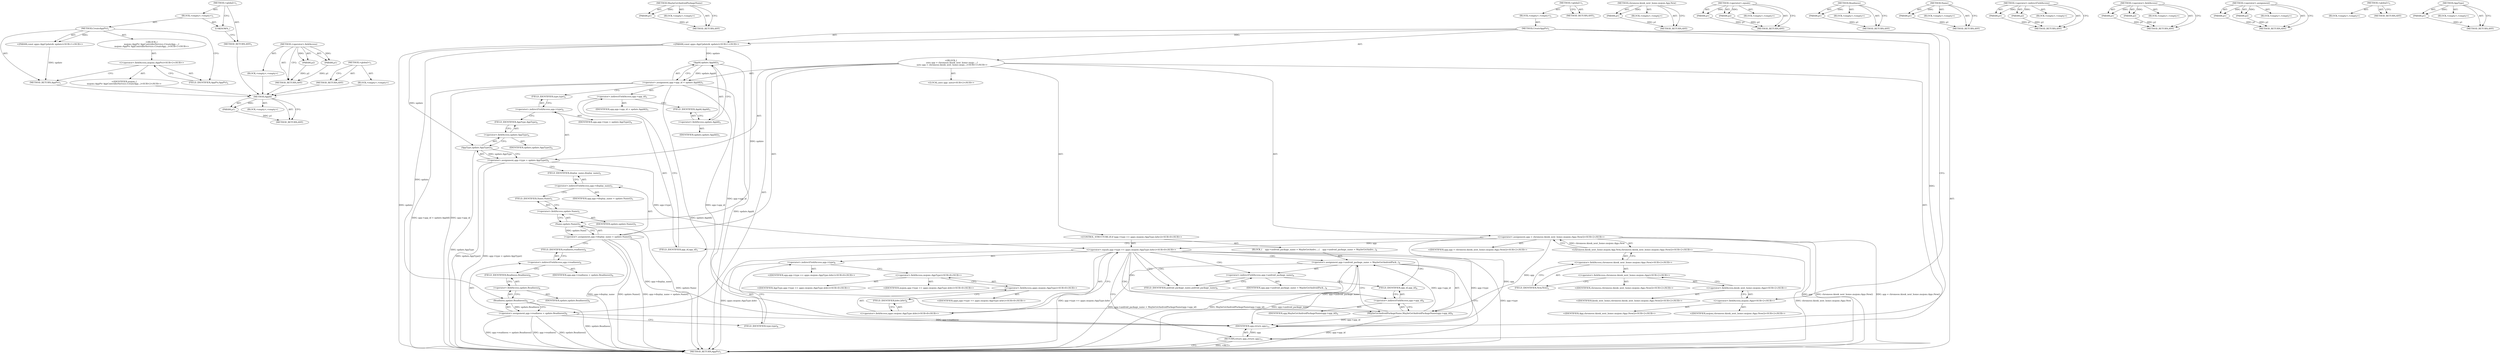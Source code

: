 digraph "&lt;global&gt;" {
vulnerable_127 [label=<(METHOD,AppId)>];
vulnerable_128 [label=<(PARAM,p1)>];
vulnerable_129 [label=<(BLOCK,&lt;empty&gt;,&lt;empty&gt;)>];
vulnerable_130 [label=<(METHOD_RETURN,ANY)>];
vulnerable_148 [label=<(METHOD,MaybeGetAndroidPackageName)>];
vulnerable_149 [label=<(PARAM,p1)>];
vulnerable_150 [label=<(BLOCK,&lt;empty&gt;,&lt;empty&gt;)>];
vulnerable_151 [label=<(METHOD_RETURN,ANY)>];
vulnerable_6 [label=<(METHOD,&lt;global&gt;)<SUB>1</SUB>>];
vulnerable_7 [label=<(BLOCK,&lt;empty&gt;,&lt;empty&gt;)<SUB>1</SUB>>];
vulnerable_8 [label=<(METHOD,CreateAppPtr)<SUB>1</SUB>>];
vulnerable_9 [label="<(PARAM,const apps::AppUpdate&amp; update)<SUB>1</SUB>>"];
vulnerable_10 [label="<(BLOCK,{
   auto app = chromeos::kiosk_next_home::mojo...,{
   auto app = chromeos::kiosk_next_home::mojo...)<SUB>1</SUB>>"];
vulnerable_11 [label="<(LOCAL,auto app: auto)<SUB>2</SUB>>"];
vulnerable_12 [label="<(&lt;operator&gt;.assignment,app = chromeos::kiosk_next_home::mojom::App::New())<SUB>2</SUB>>"];
vulnerable_13 [label="<(IDENTIFIER,app,app = chromeos::kiosk_next_home::mojom::App::New())<SUB>2</SUB>>"];
vulnerable_14 [label="<(chromeos.kiosk_next_home.mojom.App.New,chromeos::kiosk_next_home::mojom::App::New())<SUB>2</SUB>>"];
vulnerable_15 [label="<(&lt;operator&gt;.fieldAccess,chromeos::kiosk_next_home::mojom::App::New)<SUB>2</SUB>>"];
vulnerable_16 [label="<(&lt;operator&gt;.fieldAccess,chromeos::kiosk_next_home::mojom::App)<SUB>2</SUB>>"];
vulnerable_17 [label="<(IDENTIFIER,chromeos,chromeos::kiosk_next_home::mojom::App::New())<SUB>2</SUB>>"];
vulnerable_18 [label="<(&lt;operator&gt;.fieldAccess,kiosk_next_home::mojom::App)<SUB>2</SUB>>"];
vulnerable_19 [label="<(IDENTIFIER,kiosk_next_home,chromeos::kiosk_next_home::mojom::App::New())<SUB>2</SUB>>"];
vulnerable_20 [label="<(&lt;operator&gt;.fieldAccess,mojom::App)<SUB>2</SUB>>"];
vulnerable_21 [label="<(IDENTIFIER,mojom,chromeos::kiosk_next_home::mojom::App::New())<SUB>2</SUB>>"];
vulnerable_22 [label="<(IDENTIFIER,App,chromeos::kiosk_next_home::mojom::App::New())<SUB>2</SUB>>"];
vulnerable_23 [label=<(FIELD_IDENTIFIER,New,New)<SUB>2</SUB>>];
vulnerable_24 [label=<(&lt;operator&gt;.assignment,app-&gt;app_id = update.AppId())<SUB>3</SUB>>];
vulnerable_25 [label=<(&lt;operator&gt;.indirectFieldAccess,app-&gt;app_id)<SUB>3</SUB>>];
vulnerable_26 [label=<(IDENTIFIER,app,app-&gt;app_id = update.AppId())<SUB>3</SUB>>];
vulnerable_27 [label=<(FIELD_IDENTIFIER,app_id,app_id)<SUB>3</SUB>>];
vulnerable_28 [label=<(AppId,update.AppId())<SUB>3</SUB>>];
vulnerable_29 [label=<(&lt;operator&gt;.fieldAccess,update.AppId)<SUB>3</SUB>>];
vulnerable_30 [label=<(IDENTIFIER,update,update.AppId())<SUB>3</SUB>>];
vulnerable_31 [label=<(FIELD_IDENTIFIER,AppId,AppId)<SUB>3</SUB>>];
vulnerable_32 [label=<(&lt;operator&gt;.assignment,app-&gt;type = update.AppType())<SUB>4</SUB>>];
vulnerable_33 [label=<(&lt;operator&gt;.indirectFieldAccess,app-&gt;type)<SUB>4</SUB>>];
vulnerable_34 [label=<(IDENTIFIER,app,app-&gt;type = update.AppType())<SUB>4</SUB>>];
vulnerable_35 [label=<(FIELD_IDENTIFIER,type,type)<SUB>4</SUB>>];
vulnerable_36 [label=<(AppType,update.AppType())<SUB>4</SUB>>];
vulnerable_37 [label=<(&lt;operator&gt;.fieldAccess,update.AppType)<SUB>4</SUB>>];
vulnerable_38 [label=<(IDENTIFIER,update,update.AppType())<SUB>4</SUB>>];
vulnerable_39 [label=<(FIELD_IDENTIFIER,AppType,AppType)<SUB>4</SUB>>];
vulnerable_40 [label=<(&lt;operator&gt;.assignment,app-&gt;display_name = update.Name())<SUB>5</SUB>>];
vulnerable_41 [label=<(&lt;operator&gt;.indirectFieldAccess,app-&gt;display_name)<SUB>5</SUB>>];
vulnerable_42 [label=<(IDENTIFIER,app,app-&gt;display_name = update.Name())<SUB>5</SUB>>];
vulnerable_43 [label=<(FIELD_IDENTIFIER,display_name,display_name)<SUB>5</SUB>>];
vulnerable_44 [label=<(Name,update.Name())<SUB>5</SUB>>];
vulnerable_45 [label=<(&lt;operator&gt;.fieldAccess,update.Name)<SUB>5</SUB>>];
vulnerable_46 [label=<(IDENTIFIER,update,update.Name())<SUB>5</SUB>>];
vulnerable_47 [label=<(FIELD_IDENTIFIER,Name,Name)<SUB>5</SUB>>];
vulnerable_48 [label=<(&lt;operator&gt;.assignment,app-&gt;readiness = update.Readiness())<SUB>6</SUB>>];
vulnerable_49 [label=<(&lt;operator&gt;.indirectFieldAccess,app-&gt;readiness)<SUB>6</SUB>>];
vulnerable_50 [label=<(IDENTIFIER,app,app-&gt;readiness = update.Readiness())<SUB>6</SUB>>];
vulnerable_51 [label=<(FIELD_IDENTIFIER,readiness,readiness)<SUB>6</SUB>>];
vulnerable_52 [label=<(Readiness,update.Readiness())<SUB>6</SUB>>];
vulnerable_53 [label=<(&lt;operator&gt;.fieldAccess,update.Readiness)<SUB>6</SUB>>];
vulnerable_54 [label=<(IDENTIFIER,update,update.Readiness())<SUB>6</SUB>>];
vulnerable_55 [label=<(FIELD_IDENTIFIER,Readiness,Readiness)<SUB>6</SUB>>];
vulnerable_56 [label="<(CONTROL_STRUCTURE,IF,if (app-&gt;type == apps::mojom::AppType::kArc))<SUB>8</SUB>>"];
vulnerable_57 [label="<(&lt;operator&gt;.equals,app-&gt;type == apps::mojom::AppType::kArc)<SUB>8</SUB>>"];
vulnerable_58 [label=<(&lt;operator&gt;.indirectFieldAccess,app-&gt;type)<SUB>8</SUB>>];
vulnerable_59 [label="<(IDENTIFIER,app,app-&gt;type == apps::mojom::AppType::kArc)<SUB>8</SUB>>"];
vulnerable_60 [label=<(FIELD_IDENTIFIER,type,type)<SUB>8</SUB>>];
vulnerable_61 [label="<(&lt;operator&gt;.fieldAccess,apps::mojom::AppType::kArc)<SUB>8</SUB>>"];
vulnerable_62 [label="<(&lt;operator&gt;.fieldAccess,apps::mojom::AppType)<SUB>8</SUB>>"];
vulnerable_63 [label="<(IDENTIFIER,apps,app-&gt;type == apps::mojom::AppType::kArc)<SUB>8</SUB>>"];
vulnerable_64 [label="<(&lt;operator&gt;.fieldAccess,mojom::AppType)<SUB>8</SUB>>"];
vulnerable_65 [label="<(IDENTIFIER,mojom,app-&gt;type == apps::mojom::AppType::kArc)<SUB>8</SUB>>"];
vulnerable_66 [label="<(IDENTIFIER,AppType,app-&gt;type == apps::mojom::AppType::kArc)<SUB>8</SUB>>"];
vulnerable_67 [label=<(FIELD_IDENTIFIER,kArc,kArc)<SUB>8</SUB>>];
vulnerable_68 [label=<(BLOCK,{
    app-&gt;android_package_name = MaybeGetAndro...,{
    app-&gt;android_package_name = MaybeGetAndro...)<SUB>8</SUB>>];
vulnerable_69 [label=<(&lt;operator&gt;.assignment,app-&gt;android_package_name = MaybeGetAndroidPack...)<SUB>9</SUB>>];
vulnerable_70 [label=<(&lt;operator&gt;.indirectFieldAccess,app-&gt;android_package_name)<SUB>9</SUB>>];
vulnerable_71 [label=<(IDENTIFIER,app,app-&gt;android_package_name = MaybeGetAndroidPack...)<SUB>9</SUB>>];
vulnerable_72 [label=<(FIELD_IDENTIFIER,android_package_name,android_package_name)<SUB>9</SUB>>];
vulnerable_73 [label=<(MaybeGetAndroidPackageName,MaybeGetAndroidPackageName(app-&gt;app_id))<SUB>9</SUB>>];
vulnerable_74 [label=<(&lt;operator&gt;.indirectFieldAccess,app-&gt;app_id)<SUB>9</SUB>>];
vulnerable_75 [label=<(IDENTIFIER,app,MaybeGetAndroidPackageName(app-&gt;app_id))<SUB>9</SUB>>];
vulnerable_76 [label=<(FIELD_IDENTIFIER,app_id,app_id)<SUB>9</SUB>>];
vulnerable_77 [label=<(RETURN,return app;,return app;)<SUB>11</SUB>>];
vulnerable_78 [label=<(IDENTIFIER,app,return app;)<SUB>11</SUB>>];
vulnerable_79 [label=<(METHOD_RETURN,AppPtr)<SUB>1</SUB>>];
vulnerable_81 [label=<(METHOD_RETURN,ANY)<SUB>1</SUB>>];
vulnerable_113 [label=<(METHOD,chromeos.kiosk_next_home.mojom.App.New)>];
vulnerable_114 [label=<(PARAM,p1)>];
vulnerable_115 [label=<(BLOCK,&lt;empty&gt;,&lt;empty&gt;)>];
vulnerable_116 [label=<(METHOD_RETURN,ANY)>];
vulnerable_143 [label=<(METHOD,&lt;operator&gt;.equals)>];
vulnerable_144 [label=<(PARAM,p1)>];
vulnerable_145 [label=<(PARAM,p2)>];
vulnerable_146 [label=<(BLOCK,&lt;empty&gt;,&lt;empty&gt;)>];
vulnerable_147 [label=<(METHOD_RETURN,ANY)>];
vulnerable_139 [label=<(METHOD,Readiness)>];
vulnerable_140 [label=<(PARAM,p1)>];
vulnerable_141 [label=<(BLOCK,&lt;empty&gt;,&lt;empty&gt;)>];
vulnerable_142 [label=<(METHOD_RETURN,ANY)>];
vulnerable_135 [label=<(METHOD,Name)>];
vulnerable_136 [label=<(PARAM,p1)>];
vulnerable_137 [label=<(BLOCK,&lt;empty&gt;,&lt;empty&gt;)>];
vulnerable_138 [label=<(METHOD_RETURN,ANY)>];
vulnerable_122 [label=<(METHOD,&lt;operator&gt;.indirectFieldAccess)>];
vulnerable_123 [label=<(PARAM,p1)>];
vulnerable_124 [label=<(PARAM,p2)>];
vulnerable_125 [label=<(BLOCK,&lt;empty&gt;,&lt;empty&gt;)>];
vulnerable_126 [label=<(METHOD_RETURN,ANY)>];
vulnerable_117 [label=<(METHOD,&lt;operator&gt;.fieldAccess)>];
vulnerable_118 [label=<(PARAM,p1)>];
vulnerable_119 [label=<(PARAM,p2)>];
vulnerable_120 [label=<(BLOCK,&lt;empty&gt;,&lt;empty&gt;)>];
vulnerable_121 [label=<(METHOD_RETURN,ANY)>];
vulnerable_108 [label=<(METHOD,&lt;operator&gt;.assignment)>];
vulnerable_109 [label=<(PARAM,p1)>];
vulnerable_110 [label=<(PARAM,p2)>];
vulnerable_111 [label=<(BLOCK,&lt;empty&gt;,&lt;empty&gt;)>];
vulnerable_112 [label=<(METHOD_RETURN,ANY)>];
vulnerable_102 [label=<(METHOD,&lt;global&gt;)<SUB>1</SUB>>];
vulnerable_103 [label=<(BLOCK,&lt;empty&gt;,&lt;empty&gt;)>];
vulnerable_104 [label=<(METHOD_RETURN,ANY)>];
vulnerable_131 [label=<(METHOD,AppType)>];
vulnerable_132 [label=<(PARAM,p1)>];
vulnerable_133 [label=<(BLOCK,&lt;empty&gt;,&lt;empty&gt;)>];
vulnerable_134 [label=<(METHOD_RETURN,ANY)>];
fixed_6 [label=<(METHOD,&lt;global&gt;)<SUB>1</SUB>>];
fixed_7 [label=<(BLOCK,&lt;empty&gt;,&lt;empty&gt;)<SUB>1</SUB>>];
fixed_8 [label=<(METHOD,CreateAppPtr)<SUB>1</SUB>>];
fixed_9 [label="<(PARAM,const apps::AppUpdate&amp; update)<SUB>1</SUB>>"];
fixed_10 [label="<(BLOCK,{
mojom::AppPtr AppControllerService::CreateApp...,{
mojom::AppPtr AppControllerService::CreateApp...)<SUB>1</SUB>>"];
fixed_11 [label="<(&lt;operator&gt;.fieldAccess,mojom::AppPtr)<SUB>2</SUB>>"];
fixed_12 [label="<(IDENTIFIER,mojom,{
mojom::AppPtr AppControllerService::CreateApp...)<SUB>2</SUB>>"];
fixed_13 [label=<(FIELD_IDENTIFIER,AppPtr,AppPtr)<SUB>2</SUB>>];
fixed_14 [label=<(METHOD_RETURN,AppPtr)<SUB>1</SUB>>];
fixed_16 [label=<(UNKNOWN,,)>];
fixed_17 [label=<(METHOD_RETURN,ANY)<SUB>1</SUB>>];
fixed_34 [label=<(METHOD,&lt;operator&gt;.fieldAccess)>];
fixed_35 [label=<(PARAM,p1)>];
fixed_36 [label=<(PARAM,p2)>];
fixed_37 [label=<(BLOCK,&lt;empty&gt;,&lt;empty&gt;)>];
fixed_38 [label=<(METHOD_RETURN,ANY)>];
fixed_28 [label=<(METHOD,&lt;global&gt;)<SUB>1</SUB>>];
fixed_29 [label=<(BLOCK,&lt;empty&gt;,&lt;empty&gt;)>];
fixed_30 [label=<(METHOD_RETURN,ANY)>];
vulnerable_127 -> vulnerable_128  [key=0, label="AST: "];
vulnerable_127 -> vulnerable_128  [key=1, label="DDG: "];
vulnerable_127 -> vulnerable_129  [key=0, label="AST: "];
vulnerable_127 -> vulnerable_130  [key=0, label="AST: "];
vulnerable_127 -> vulnerable_130  [key=1, label="CFG: "];
vulnerable_128 -> vulnerable_130  [key=0, label="DDG: p1"];
vulnerable_148 -> vulnerable_149  [key=0, label="AST: "];
vulnerable_148 -> vulnerable_149  [key=1, label="DDG: "];
vulnerable_148 -> vulnerable_150  [key=0, label="AST: "];
vulnerable_148 -> vulnerable_151  [key=0, label="AST: "];
vulnerable_148 -> vulnerable_151  [key=1, label="CFG: "];
vulnerable_149 -> vulnerable_151  [key=0, label="DDG: p1"];
vulnerable_6 -> vulnerable_7  [key=0, label="AST: "];
vulnerable_6 -> vulnerable_81  [key=0, label="AST: "];
vulnerable_6 -> vulnerable_81  [key=1, label="CFG: "];
vulnerable_7 -> vulnerable_8  [key=0, label="AST: "];
vulnerable_8 -> vulnerable_9  [key=0, label="AST: "];
vulnerable_8 -> vulnerable_9  [key=1, label="DDG: "];
vulnerable_8 -> vulnerable_10  [key=0, label="AST: "];
vulnerable_8 -> vulnerable_79  [key=0, label="AST: "];
vulnerable_8 -> vulnerable_20  [key=0, label="CFG: "];
vulnerable_8 -> vulnerable_78  [key=0, label="DDG: "];
vulnerable_9 -> vulnerable_79  [key=0, label="DDG: update"];
vulnerable_9 -> vulnerable_28  [key=0, label="DDG: update"];
vulnerable_9 -> vulnerable_36  [key=0, label="DDG: update"];
vulnerable_9 -> vulnerable_44  [key=0, label="DDG: update"];
vulnerable_9 -> vulnerable_52  [key=0, label="DDG: update"];
vulnerable_10 -> vulnerable_11  [key=0, label="AST: "];
vulnerable_10 -> vulnerable_12  [key=0, label="AST: "];
vulnerable_10 -> vulnerable_24  [key=0, label="AST: "];
vulnerable_10 -> vulnerable_32  [key=0, label="AST: "];
vulnerable_10 -> vulnerable_40  [key=0, label="AST: "];
vulnerable_10 -> vulnerable_48  [key=0, label="AST: "];
vulnerable_10 -> vulnerable_56  [key=0, label="AST: "];
vulnerable_10 -> vulnerable_77  [key=0, label="AST: "];
vulnerable_12 -> vulnerable_13  [key=0, label="AST: "];
vulnerable_12 -> vulnerable_14  [key=0, label="AST: "];
vulnerable_12 -> vulnerable_27  [key=0, label="CFG: "];
vulnerable_12 -> vulnerable_79  [key=0, label="DDG: app"];
vulnerable_12 -> vulnerable_79  [key=1, label="DDG: chromeos::kiosk_next_home::mojom::App::New()"];
vulnerable_12 -> vulnerable_79  [key=2, label="DDG: app = chromeos::kiosk_next_home::mojom::App::New()"];
vulnerable_12 -> vulnerable_78  [key=0, label="DDG: app"];
vulnerable_12 -> vulnerable_57  [key=0, label="DDG: app"];
vulnerable_12 -> vulnerable_73  [key=0, label="DDG: app"];
vulnerable_14 -> vulnerable_15  [key=0, label="AST: "];
vulnerable_14 -> vulnerable_12  [key=0, label="CFG: "];
vulnerable_14 -> vulnerable_12  [key=1, label="DDG: chromeos::kiosk_next_home::mojom::App::New"];
vulnerable_14 -> vulnerable_79  [key=0, label="DDG: chromeos::kiosk_next_home::mojom::App::New"];
vulnerable_15 -> vulnerable_16  [key=0, label="AST: "];
vulnerable_15 -> vulnerable_23  [key=0, label="AST: "];
vulnerable_15 -> vulnerable_14  [key=0, label="CFG: "];
vulnerable_16 -> vulnerable_17  [key=0, label="AST: "];
vulnerable_16 -> vulnerable_18  [key=0, label="AST: "];
vulnerable_16 -> vulnerable_23  [key=0, label="CFG: "];
vulnerable_18 -> vulnerable_19  [key=0, label="AST: "];
vulnerable_18 -> vulnerable_20  [key=0, label="AST: "];
vulnerable_18 -> vulnerable_16  [key=0, label="CFG: "];
vulnerable_20 -> vulnerable_21  [key=0, label="AST: "];
vulnerable_20 -> vulnerable_22  [key=0, label="AST: "];
vulnerable_20 -> vulnerable_18  [key=0, label="CFG: "];
vulnerable_23 -> vulnerable_15  [key=0, label="CFG: "];
vulnerable_24 -> vulnerable_25  [key=0, label="AST: "];
vulnerable_24 -> vulnerable_28  [key=0, label="AST: "];
vulnerable_24 -> vulnerable_35  [key=0, label="CFG: "];
vulnerable_24 -> vulnerable_79  [key=0, label="DDG: app-&gt;app_id"];
vulnerable_24 -> vulnerable_79  [key=1, label="DDG: update.AppId()"];
vulnerable_24 -> vulnerable_79  [key=2, label="DDG: app-&gt;app_id = update.AppId()"];
vulnerable_24 -> vulnerable_78  [key=0, label="DDG: app-&gt;app_id"];
vulnerable_24 -> vulnerable_73  [key=0, label="DDG: app-&gt;app_id"];
vulnerable_25 -> vulnerable_26  [key=0, label="AST: "];
vulnerable_25 -> vulnerable_27  [key=0, label="AST: "];
vulnerable_25 -> vulnerable_31  [key=0, label="CFG: "];
vulnerable_27 -> vulnerable_25  [key=0, label="CFG: "];
vulnerable_28 -> vulnerable_29  [key=0, label="AST: "];
vulnerable_28 -> vulnerable_24  [key=0, label="CFG: "];
vulnerable_28 -> vulnerable_24  [key=1, label="DDG: update.AppId"];
vulnerable_28 -> vulnerable_79  [key=0, label="DDG: update.AppId"];
vulnerable_29 -> vulnerable_30  [key=0, label="AST: "];
vulnerable_29 -> vulnerable_31  [key=0, label="AST: "];
vulnerable_29 -> vulnerable_28  [key=0, label="CFG: "];
vulnerable_31 -> vulnerable_29  [key=0, label="CFG: "];
vulnerable_32 -> vulnerable_33  [key=0, label="AST: "];
vulnerable_32 -> vulnerable_36  [key=0, label="AST: "];
vulnerable_32 -> vulnerable_43  [key=0, label="CFG: "];
vulnerable_32 -> vulnerable_79  [key=0, label="DDG: update.AppType()"];
vulnerable_32 -> vulnerable_79  [key=1, label="DDG: app-&gt;type = update.AppType()"];
vulnerable_32 -> vulnerable_57  [key=0, label="DDG: app-&gt;type"];
vulnerable_33 -> vulnerable_34  [key=0, label="AST: "];
vulnerable_33 -> vulnerable_35  [key=0, label="AST: "];
vulnerable_33 -> vulnerable_39  [key=0, label="CFG: "];
vulnerable_35 -> vulnerable_33  [key=0, label="CFG: "];
vulnerable_36 -> vulnerable_37  [key=0, label="AST: "];
vulnerable_36 -> vulnerable_32  [key=0, label="CFG: "];
vulnerable_36 -> vulnerable_32  [key=1, label="DDG: update.AppType"];
vulnerable_36 -> vulnerable_79  [key=0, label="DDG: update.AppType"];
vulnerable_37 -> vulnerable_38  [key=0, label="AST: "];
vulnerable_37 -> vulnerable_39  [key=0, label="AST: "];
vulnerable_37 -> vulnerable_36  [key=0, label="CFG: "];
vulnerable_39 -> vulnerable_37  [key=0, label="CFG: "];
vulnerable_40 -> vulnerable_41  [key=0, label="AST: "];
vulnerable_40 -> vulnerable_44  [key=0, label="AST: "];
vulnerable_40 -> vulnerable_51  [key=0, label="CFG: "];
vulnerable_40 -> vulnerable_79  [key=0, label="DDG: app-&gt;display_name"];
vulnerable_40 -> vulnerable_79  [key=1, label="DDG: update.Name()"];
vulnerable_40 -> vulnerable_79  [key=2, label="DDG: app-&gt;display_name = update.Name()"];
vulnerable_40 -> vulnerable_78  [key=0, label="DDG: app-&gt;display_name"];
vulnerable_41 -> vulnerable_42  [key=0, label="AST: "];
vulnerable_41 -> vulnerable_43  [key=0, label="AST: "];
vulnerable_41 -> vulnerable_47  [key=0, label="CFG: "];
vulnerable_43 -> vulnerable_41  [key=0, label="CFG: "];
vulnerable_44 -> vulnerable_45  [key=0, label="AST: "];
vulnerable_44 -> vulnerable_40  [key=0, label="CFG: "];
vulnerable_44 -> vulnerable_40  [key=1, label="DDG: update.Name"];
vulnerable_44 -> vulnerable_79  [key=0, label="DDG: update.Name"];
vulnerable_45 -> vulnerable_46  [key=0, label="AST: "];
vulnerable_45 -> vulnerable_47  [key=0, label="AST: "];
vulnerable_45 -> vulnerable_44  [key=0, label="CFG: "];
vulnerable_47 -> vulnerable_45  [key=0, label="CFG: "];
vulnerable_48 -> vulnerable_49  [key=0, label="AST: "];
vulnerable_48 -> vulnerable_52  [key=0, label="AST: "];
vulnerable_48 -> vulnerable_60  [key=0, label="CFG: "];
vulnerable_48 -> vulnerable_79  [key=0, label="DDG: app-&gt;readiness"];
vulnerable_48 -> vulnerable_79  [key=1, label="DDG: update.Readiness()"];
vulnerable_48 -> vulnerable_79  [key=2, label="DDG: app-&gt;readiness = update.Readiness()"];
vulnerable_48 -> vulnerable_78  [key=0, label="DDG: app-&gt;readiness"];
vulnerable_49 -> vulnerable_50  [key=0, label="AST: "];
vulnerable_49 -> vulnerable_51  [key=0, label="AST: "];
vulnerable_49 -> vulnerable_55  [key=0, label="CFG: "];
vulnerable_51 -> vulnerable_49  [key=0, label="CFG: "];
vulnerable_52 -> vulnerable_53  [key=0, label="AST: "];
vulnerable_52 -> vulnerable_48  [key=0, label="CFG: "];
vulnerable_52 -> vulnerable_48  [key=1, label="DDG: update.Readiness"];
vulnerable_52 -> vulnerable_79  [key=0, label="DDG: update.Readiness"];
vulnerable_53 -> vulnerable_54  [key=0, label="AST: "];
vulnerable_53 -> vulnerable_55  [key=0, label="AST: "];
vulnerable_53 -> vulnerable_52  [key=0, label="CFG: "];
vulnerable_55 -> vulnerable_53  [key=0, label="CFG: "];
vulnerable_56 -> vulnerable_57  [key=0, label="AST: "];
vulnerable_56 -> vulnerable_68  [key=0, label="AST: "];
vulnerable_57 -> vulnerable_58  [key=0, label="AST: "];
vulnerable_57 -> vulnerable_61  [key=0, label="AST: "];
vulnerable_57 -> vulnerable_72  [key=0, label="CFG: "];
vulnerable_57 -> vulnerable_72  [key=1, label="CDG: "];
vulnerable_57 -> vulnerable_77  [key=0, label="CFG: "];
vulnerable_57 -> vulnerable_79  [key=0, label="DDG: app-&gt;type"];
vulnerable_57 -> vulnerable_79  [key=1, label="DDG: apps::mojom::AppType::kArc"];
vulnerable_57 -> vulnerable_79  [key=2, label="DDG: app-&gt;type == apps::mojom::AppType::kArc"];
vulnerable_57 -> vulnerable_78  [key=0, label="DDG: app-&gt;type"];
vulnerable_57 -> vulnerable_76  [key=0, label="CDG: "];
vulnerable_57 -> vulnerable_69  [key=0, label="CDG: "];
vulnerable_57 -> vulnerable_73  [key=0, label="CDG: "];
vulnerable_57 -> vulnerable_70  [key=0, label="CDG: "];
vulnerable_57 -> vulnerable_74  [key=0, label="CDG: "];
vulnerable_58 -> vulnerable_59  [key=0, label="AST: "];
vulnerable_58 -> vulnerable_60  [key=0, label="AST: "];
vulnerable_58 -> vulnerable_64  [key=0, label="CFG: "];
vulnerable_60 -> vulnerable_58  [key=0, label="CFG: "];
vulnerable_61 -> vulnerable_62  [key=0, label="AST: "];
vulnerable_61 -> vulnerable_67  [key=0, label="AST: "];
vulnerable_61 -> vulnerable_57  [key=0, label="CFG: "];
vulnerable_62 -> vulnerable_63  [key=0, label="AST: "];
vulnerable_62 -> vulnerable_64  [key=0, label="AST: "];
vulnerable_62 -> vulnerable_67  [key=0, label="CFG: "];
vulnerable_64 -> vulnerable_65  [key=0, label="AST: "];
vulnerable_64 -> vulnerable_66  [key=0, label="AST: "];
vulnerable_64 -> vulnerable_62  [key=0, label="CFG: "];
vulnerable_67 -> vulnerable_61  [key=0, label="CFG: "];
vulnerable_68 -> vulnerable_69  [key=0, label="AST: "];
vulnerable_69 -> vulnerable_70  [key=0, label="AST: "];
vulnerable_69 -> vulnerable_73  [key=0, label="AST: "];
vulnerable_69 -> vulnerable_77  [key=0, label="CFG: "];
vulnerable_69 -> vulnerable_79  [key=0, label="DDG: app-&gt;android_package_name"];
vulnerable_69 -> vulnerable_79  [key=1, label="DDG: MaybeGetAndroidPackageName(app-&gt;app_id)"];
vulnerable_69 -> vulnerable_79  [key=2, label="DDG: app-&gt;android_package_name = MaybeGetAndroidPackageName(app-&gt;app_id)"];
vulnerable_69 -> vulnerable_78  [key=0, label="DDG: app-&gt;android_package_name"];
vulnerable_70 -> vulnerable_71  [key=0, label="AST: "];
vulnerable_70 -> vulnerable_72  [key=0, label="AST: "];
vulnerable_70 -> vulnerable_76  [key=0, label="CFG: "];
vulnerable_72 -> vulnerable_70  [key=0, label="CFG: "];
vulnerable_73 -> vulnerable_74  [key=0, label="AST: "];
vulnerable_73 -> vulnerable_69  [key=0, label="CFG: "];
vulnerable_73 -> vulnerable_69  [key=1, label="DDG: app-&gt;app_id"];
vulnerable_73 -> vulnerable_79  [key=0, label="DDG: app-&gt;app_id"];
vulnerable_73 -> vulnerable_78  [key=0, label="DDG: app-&gt;app_id"];
vulnerable_74 -> vulnerable_75  [key=0, label="AST: "];
vulnerable_74 -> vulnerable_76  [key=0, label="AST: "];
vulnerable_74 -> vulnerable_73  [key=0, label="CFG: "];
vulnerable_76 -> vulnerable_74  [key=0, label="CFG: "];
vulnerable_77 -> vulnerable_78  [key=0, label="AST: "];
vulnerable_77 -> vulnerable_79  [key=0, label="CFG: "];
vulnerable_77 -> vulnerable_79  [key=1, label="DDG: &lt;RET&gt;"];
vulnerable_78 -> vulnerable_77  [key=0, label="DDG: app"];
vulnerable_113 -> vulnerable_114  [key=0, label="AST: "];
vulnerable_113 -> vulnerable_114  [key=1, label="DDG: "];
vulnerable_113 -> vulnerable_115  [key=0, label="AST: "];
vulnerable_113 -> vulnerable_116  [key=0, label="AST: "];
vulnerable_113 -> vulnerable_116  [key=1, label="CFG: "];
vulnerable_114 -> vulnerable_116  [key=0, label="DDG: p1"];
vulnerable_143 -> vulnerable_144  [key=0, label="AST: "];
vulnerable_143 -> vulnerable_144  [key=1, label="DDG: "];
vulnerable_143 -> vulnerable_146  [key=0, label="AST: "];
vulnerable_143 -> vulnerable_145  [key=0, label="AST: "];
vulnerable_143 -> vulnerable_145  [key=1, label="DDG: "];
vulnerable_143 -> vulnerable_147  [key=0, label="AST: "];
vulnerable_143 -> vulnerable_147  [key=1, label="CFG: "];
vulnerable_144 -> vulnerable_147  [key=0, label="DDG: p1"];
vulnerable_145 -> vulnerable_147  [key=0, label="DDG: p2"];
vulnerable_139 -> vulnerable_140  [key=0, label="AST: "];
vulnerable_139 -> vulnerable_140  [key=1, label="DDG: "];
vulnerable_139 -> vulnerable_141  [key=0, label="AST: "];
vulnerable_139 -> vulnerable_142  [key=0, label="AST: "];
vulnerable_139 -> vulnerable_142  [key=1, label="CFG: "];
vulnerable_140 -> vulnerable_142  [key=0, label="DDG: p1"];
vulnerable_135 -> vulnerable_136  [key=0, label="AST: "];
vulnerable_135 -> vulnerable_136  [key=1, label="DDG: "];
vulnerable_135 -> vulnerable_137  [key=0, label="AST: "];
vulnerable_135 -> vulnerable_138  [key=0, label="AST: "];
vulnerable_135 -> vulnerable_138  [key=1, label="CFG: "];
vulnerable_136 -> vulnerable_138  [key=0, label="DDG: p1"];
vulnerable_122 -> vulnerable_123  [key=0, label="AST: "];
vulnerable_122 -> vulnerable_123  [key=1, label="DDG: "];
vulnerable_122 -> vulnerable_125  [key=0, label="AST: "];
vulnerable_122 -> vulnerable_124  [key=0, label="AST: "];
vulnerable_122 -> vulnerable_124  [key=1, label="DDG: "];
vulnerable_122 -> vulnerable_126  [key=0, label="AST: "];
vulnerable_122 -> vulnerable_126  [key=1, label="CFG: "];
vulnerable_123 -> vulnerable_126  [key=0, label="DDG: p1"];
vulnerable_124 -> vulnerable_126  [key=0, label="DDG: p2"];
vulnerable_117 -> vulnerable_118  [key=0, label="AST: "];
vulnerable_117 -> vulnerable_118  [key=1, label="DDG: "];
vulnerable_117 -> vulnerable_120  [key=0, label="AST: "];
vulnerable_117 -> vulnerable_119  [key=0, label="AST: "];
vulnerable_117 -> vulnerable_119  [key=1, label="DDG: "];
vulnerable_117 -> vulnerable_121  [key=0, label="AST: "];
vulnerable_117 -> vulnerable_121  [key=1, label="CFG: "];
vulnerable_118 -> vulnerable_121  [key=0, label="DDG: p1"];
vulnerable_119 -> vulnerable_121  [key=0, label="DDG: p2"];
vulnerable_108 -> vulnerable_109  [key=0, label="AST: "];
vulnerable_108 -> vulnerable_109  [key=1, label="DDG: "];
vulnerable_108 -> vulnerable_111  [key=0, label="AST: "];
vulnerable_108 -> vulnerable_110  [key=0, label="AST: "];
vulnerable_108 -> vulnerable_110  [key=1, label="DDG: "];
vulnerable_108 -> vulnerable_112  [key=0, label="AST: "];
vulnerable_108 -> vulnerable_112  [key=1, label="CFG: "];
vulnerable_109 -> vulnerable_112  [key=0, label="DDG: p1"];
vulnerable_110 -> vulnerable_112  [key=0, label="DDG: p2"];
vulnerable_102 -> vulnerable_103  [key=0, label="AST: "];
vulnerable_102 -> vulnerable_104  [key=0, label="AST: "];
vulnerable_102 -> vulnerable_104  [key=1, label="CFG: "];
vulnerable_131 -> vulnerable_132  [key=0, label="AST: "];
vulnerable_131 -> vulnerable_132  [key=1, label="DDG: "];
vulnerable_131 -> vulnerable_133  [key=0, label="AST: "];
vulnerable_131 -> vulnerable_134  [key=0, label="AST: "];
vulnerable_131 -> vulnerable_134  [key=1, label="CFG: "];
vulnerable_132 -> vulnerable_134  [key=0, label="DDG: p1"];
fixed_6 -> fixed_7  [key=0, label="AST: "];
fixed_6 -> fixed_17  [key=0, label="AST: "];
fixed_6 -> fixed_16  [key=0, label="CFG: "];
fixed_7 -> fixed_8  [key=0, label="AST: "];
fixed_7 -> fixed_16  [key=0, label="AST: "];
fixed_8 -> fixed_9  [key=0, label="AST: "];
fixed_8 -> fixed_9  [key=1, label="DDG: "];
fixed_8 -> fixed_10  [key=0, label="AST: "];
fixed_8 -> fixed_14  [key=0, label="AST: "];
fixed_8 -> fixed_13  [key=0, label="CFG: "];
fixed_9 -> fixed_14  [key=0, label="DDG: update"];
fixed_10 -> fixed_11  [key=0, label="AST: "];
fixed_11 -> fixed_12  [key=0, label="AST: "];
fixed_11 -> fixed_13  [key=0, label="AST: "];
fixed_11 -> fixed_14  [key=0, label="CFG: "];
fixed_12 -> vulnerable_127  [key=0];
fixed_13 -> fixed_11  [key=0, label="CFG: "];
fixed_14 -> vulnerable_127  [key=0];
fixed_16 -> fixed_17  [key=0, label="CFG: "];
fixed_17 -> vulnerable_127  [key=0];
fixed_34 -> fixed_35  [key=0, label="AST: "];
fixed_34 -> fixed_35  [key=1, label="DDG: "];
fixed_34 -> fixed_37  [key=0, label="AST: "];
fixed_34 -> fixed_36  [key=0, label="AST: "];
fixed_34 -> fixed_36  [key=1, label="DDG: "];
fixed_34 -> fixed_38  [key=0, label="AST: "];
fixed_34 -> fixed_38  [key=1, label="CFG: "];
fixed_35 -> fixed_38  [key=0, label="DDG: p1"];
fixed_36 -> fixed_38  [key=0, label="DDG: p2"];
fixed_37 -> vulnerable_127  [key=0];
fixed_38 -> vulnerable_127  [key=0];
fixed_28 -> fixed_29  [key=0, label="AST: "];
fixed_28 -> fixed_30  [key=0, label="AST: "];
fixed_28 -> fixed_30  [key=1, label="CFG: "];
fixed_29 -> vulnerable_127  [key=0];
fixed_30 -> vulnerable_127  [key=0];
}
